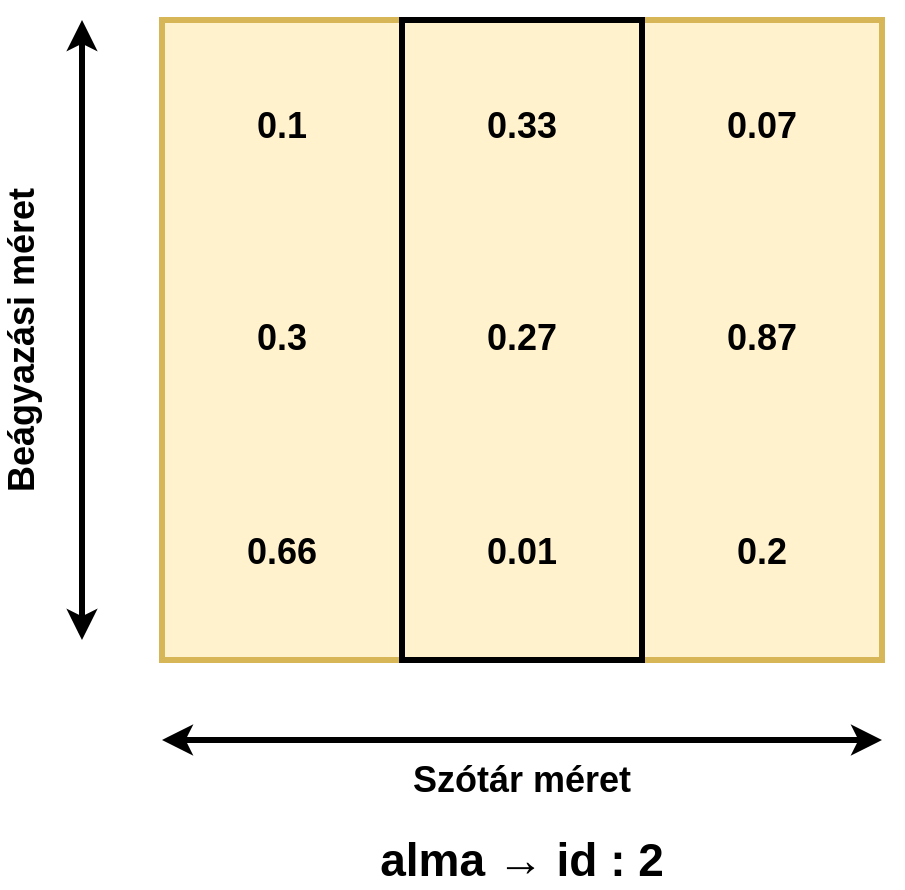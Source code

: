 <mxfile version="13.0.7" type="device"><diagram id="Ib4J9Q7JMSQi_evJbXkw" name="Page-1"><mxGraphModel dx="1361" dy="810" grid="1" gridSize="10" guides="1" tooltips="1" connect="1" arrows="1" fold="1" page="1" pageScale="1" pageWidth="850" pageHeight="1100" math="0" shadow="0"><root><mxCell id="0"/><mxCell id="1" parent="0"/><mxCell id="CYiEi46bC-56XxU4LWGt-1" value="&lt;table style=&quot;width: 100%; height: 100%; border-collapse: collapse; font-size: 18px;&quot; width=&quot;100%&quot; border=&quot;0&quot;&gt;&lt;tbody style=&quot;font-size: 18px;&quot;&gt;&lt;tr style=&quot;font-size: 18px;&quot;&gt;&lt;td style=&quot;font-size: 18px;&quot; align=&quot;center&quot;&gt;0.1&lt;br style=&quot;font-size: 18px;&quot;&gt;&lt;/td&gt;&lt;td style=&quot;font-size: 18px;&quot; align=&quot;center&quot;&gt;0.33&lt;br style=&quot;font-size: 18px;&quot;&gt;&lt;/td&gt;&lt;td style=&quot;font-size: 18px;&quot; align=&quot;center&quot;&gt;0.07&lt;br style=&quot;font-size: 18px;&quot;&gt;&lt;/td&gt;&lt;/tr&gt;&lt;tr style=&quot;font-size: 18px;&quot;&gt;&lt;td style=&quot;font-size: 18px;&quot; align=&quot;center&quot;&gt;0.3&lt;/td&gt;&lt;td style=&quot;font-size: 18px;&quot; align=&quot;center&quot;&gt;0.27&lt;/td&gt;&lt;td style=&quot;font-size: 18px;&quot; align=&quot;center&quot;&gt;0.87&lt;/td&gt;&lt;/tr&gt;&lt;tr style=&quot;font-size: 18px;&quot;&gt;&lt;td style=&quot;font-size: 18px;&quot; align=&quot;center&quot;&gt;0.66&lt;br style=&quot;font-size: 18px;&quot;&gt;&lt;/td&gt;&lt;td style=&quot;font-size: 18px;&quot; align=&quot;center&quot;&gt;0.01&lt;br style=&quot;font-size: 18px;&quot;&gt;&lt;/td&gt;&lt;td style=&quot;font-size: 18px;&quot; align=&quot;center&quot;&gt;0.2&lt;/td&gt;&lt;/tr&gt;&lt;/tbody&gt;&lt;/table&gt;" style="text;html=1;strokeColor=#d6b656;fillColor=#fff2cc;overflow=fill;rounded=0;shadow=0;glass=0;comic=0;perimeterSpacing=0;labelBorderColor=none;strokeWidth=3;fontStyle=1;fontSize=18;" vertex="1" parent="1"><mxGeometry x="280" y="120" width="360" height="320" as="geometry"/></mxCell><mxCell id="CYiEi46bC-56XxU4LWGt-2" value="" style="endArrow=classic;startArrow=classic;html=1;strokeWidth=3;" edge="1" parent="1"><mxGeometry width="50" height="50" relative="1" as="geometry"><mxPoint x="240" y="430" as="sourcePoint"/><mxPoint x="240" y="120" as="targetPoint"/></mxGeometry></mxCell><mxCell id="CYiEi46bC-56XxU4LWGt-3" value="" style="endArrow=classic;startArrow=classic;html=1;strokeWidth=3;" edge="1" parent="1"><mxGeometry width="50" height="50" relative="1" as="geometry"><mxPoint x="280" y="480" as="sourcePoint"/><mxPoint x="640" y="480" as="targetPoint"/></mxGeometry></mxCell><mxCell id="CYiEi46bC-56XxU4LWGt-4" value="Szótár méret" style="text;html=1;strokeColor=none;fillColor=none;align=center;verticalAlign=middle;whiteSpace=wrap;rounded=0;shadow=0;glass=0;comic=0;fontSize=18;fontStyle=1" vertex="1" parent="1"><mxGeometry x="395" y="490" width="130" height="20" as="geometry"/></mxCell><mxCell id="CYiEi46bC-56XxU4LWGt-7" value="Beágyazási méret" style="text;html=1;strokeColor=none;fillColor=none;align=center;verticalAlign=middle;whiteSpace=wrap;rounded=0;shadow=0;glass=0;comic=0;fontSize=18;fontStyle=1;rotation=-90;" vertex="1" parent="1"><mxGeometry x="120" y="270" width="180" height="20" as="geometry"/></mxCell><mxCell id="CYiEi46bC-56XxU4LWGt-8" value="&lt;font style=&quot;font-size: 23px&quot;&gt;alma → id : 2 &lt;/font&gt;" style="text;html=1;strokeColor=none;fillColor=none;align=center;verticalAlign=middle;whiteSpace=wrap;rounded=0;shadow=0;glass=0;comic=0;fontSize=18;fontStyle=1" vertex="1" parent="1"><mxGeometry x="370" y="530" width="180" height="20" as="geometry"/></mxCell><mxCell id="CYiEi46bC-56XxU4LWGt-10" value="" style="rounded=0;whiteSpace=wrap;html=1;shadow=0;glass=0;comic=0;strokeWidth=3;fillColor=none;fontSize=18;" vertex="1" parent="1"><mxGeometry x="400" y="120" width="120" height="320" as="geometry"/></mxCell></root></mxGraphModel></diagram></mxfile>